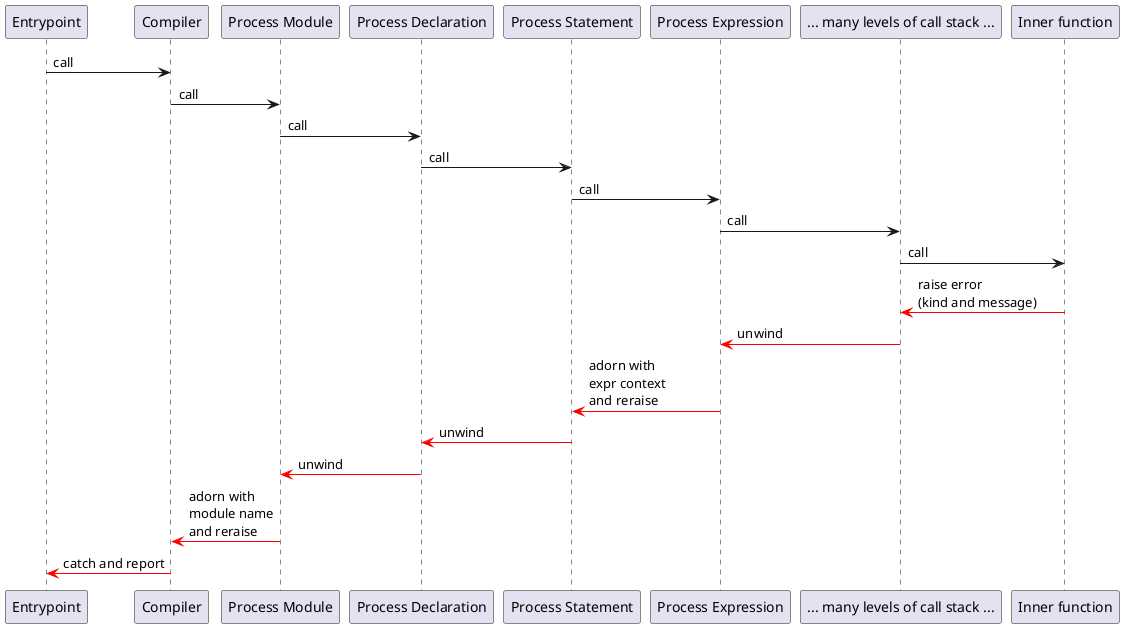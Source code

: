 @startuml
participant "Entrypoint" as ent
participant "Compiler" as comp
participant "Process Module" as mod
participant "Process Declaration" as decl
participant "Process Statement" as stmt
participant "Process Expression" as expr
participant "... many levels of call stack ..." as etc
participant "Inner function" as fn

ent -> comp : call
comp -> mod : call
mod -> decl : call
decl -> stmt : call
stmt -> expr : call
expr -> etc : call
etc -> fn : call

fn -[#red]> etc : raise error\n(kind and message)
etc -[#red]> expr : unwind
expr -[#red]> stmt : adorn with\nexpr context\nand reraise
stmt -[#red]> decl : unwind
decl -[#red]> mod : unwind
mod -[#red]> comp : adorn with\nmodule name\nand reraise
comp -[#red]> ent : catch and report
@enduml